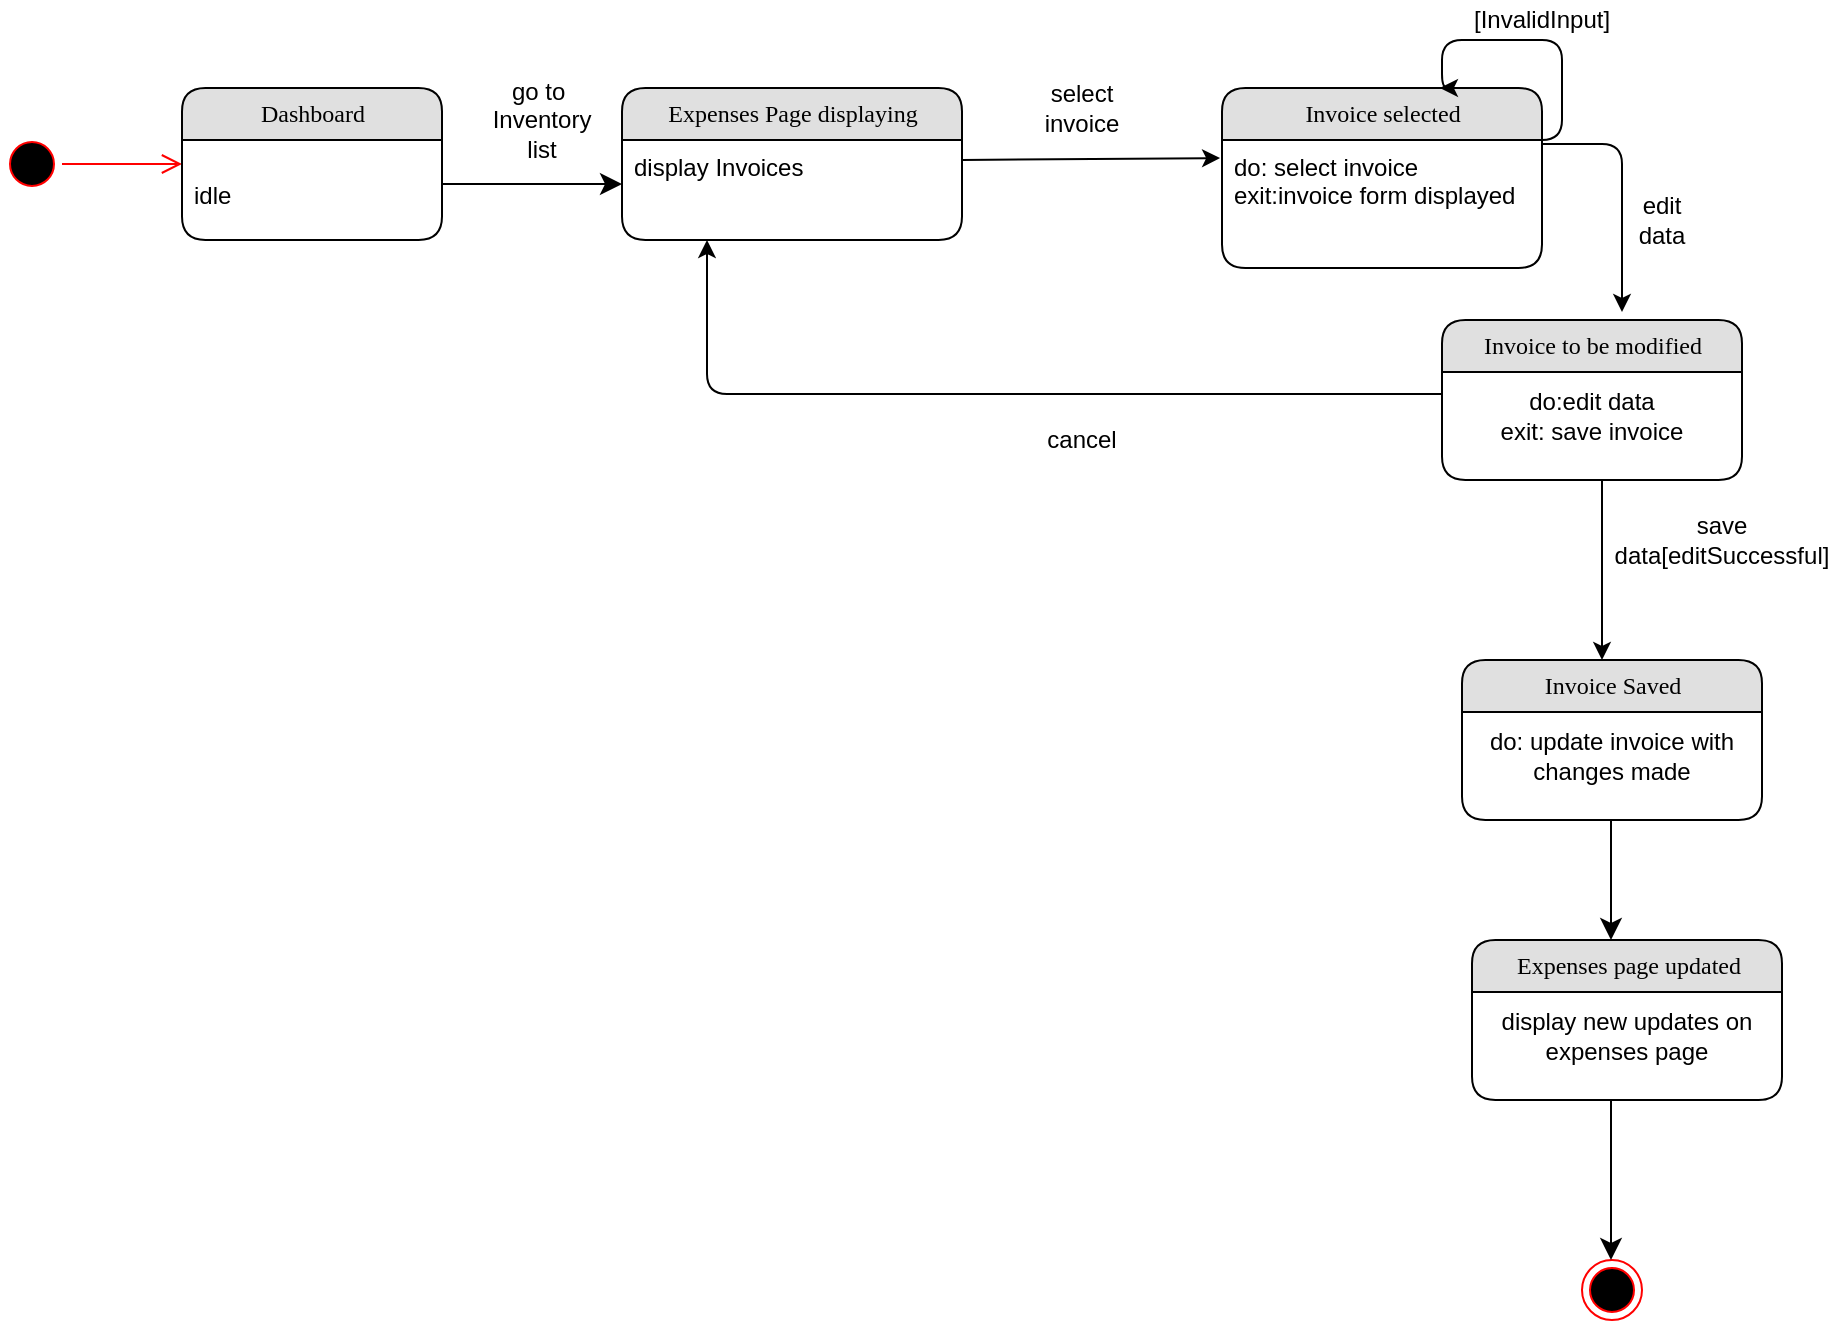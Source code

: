 <mxfile version="13.0.8" type="github">
  <diagram name="Page-1" id="b520641d-4fe3-3701-9064-5fc419738815">
    <mxGraphModel dx="946" dy="597" grid="1" gridSize="10" guides="1" tooltips="1" connect="1" arrows="1" fold="1" page="1" pageScale="1" pageWidth="1100" pageHeight="850" background="#ffffff" math="0" shadow="0">
      <root>
        <mxCell id="0" />
        <mxCell id="1" parent="0" />
        <mxCell id="21ea969265ad0168-36" style="edgeStyle=orthogonalEdgeStyle;html=1;labelBackgroundColor=none;startFill=0;startSize=8;endFill=1;endSize=8;fontFamily=Verdana;fontSize=12;entryX=0;entryY=0.5;entryDx=0;entryDy=0;" parent="1" source="21ea969265ad0168-6" target="BLEFrle1ULVc5vWn8EwS-2" edge="1">
          <mxGeometry relative="1" as="geometry">
            <mxPoint x="390" y="120" as="targetPoint" />
            <Array as="points">
              <mxPoint x="280" y="122" />
              <mxPoint x="280" y="122" />
            </Array>
          </mxGeometry>
        </mxCell>
        <mxCell id="rdV9_6l6kC6E4xn4P61S-1" value="go to&amp;nbsp;&lt;br&gt;Inventory list" style="text;html=1;strokeColor=none;fillColor=none;align=center;verticalAlign=middle;whiteSpace=wrap;rounded=0;" parent="1" vertex="1">
          <mxGeometry x="300" y="80" width="40" height="20" as="geometry" />
        </mxCell>
        <mxCell id="rdV9_6l6kC6E4xn4P61S-27" value="" style="ellipse;html=1;shape=startState;fillColor=#000000;strokeColor=#ff0000;" parent="1" vertex="1">
          <mxGeometry x="50" y="97" width="30" height="30" as="geometry" />
        </mxCell>
        <mxCell id="rdV9_6l6kC6E4xn4P61S-28" value="" style="edgeStyle=orthogonalEdgeStyle;html=1;verticalAlign=bottom;endArrow=open;endSize=8;strokeColor=#ff0000;" parent="1" source="rdV9_6l6kC6E4xn4P61S-27" edge="1">
          <mxGeometry relative="1" as="geometry">
            <mxPoint x="140" y="112" as="targetPoint" />
          </mxGeometry>
        </mxCell>
        <mxCell id="BLEFrle1ULVc5vWn8EwS-14" value="" style="endArrow=classic;html=1;entryX=-0.006;entryY=0.141;entryDx=0;entryDy=0;entryPerimeter=0;" parent="1" target="BLEFrle1ULVc5vWn8EwS-4" edge="1">
          <mxGeometry width="50" height="50" relative="1" as="geometry">
            <mxPoint x="530" y="110" as="sourcePoint" />
            <mxPoint x="648" y="110" as="targetPoint" />
          </mxGeometry>
        </mxCell>
        <mxCell id="BLEFrle1ULVc5vWn8EwS-16" value="select invoice" style="text;html=1;strokeColor=none;fillColor=none;align=center;verticalAlign=middle;whiteSpace=wrap;rounded=0;" parent="1" vertex="1">
          <mxGeometry x="570" y="74" width="40" height="20" as="geometry" />
        </mxCell>
        <mxCell id="_e-Dn9jZGVwWyQQVkrqx-2" value="[InvalidInput]" style="text;html=1;strokeColor=none;fillColor=none;align=center;verticalAlign=middle;whiteSpace=wrap;rounded=0;" parent="1" vertex="1">
          <mxGeometry x="800" y="30" width="40" height="20" as="geometry" />
        </mxCell>
        <mxCell id="BLEFrle1ULVc5vWn8EwS-9" value="" style="endArrow=classic;html=1;" parent="1" edge="1">
          <mxGeometry width="50" height="50" relative="1" as="geometry">
            <mxPoint x="820" y="102" as="sourcePoint" />
            <mxPoint x="860" y="186" as="targetPoint" />
            <Array as="points">
              <mxPoint x="860" y="102" />
            </Array>
          </mxGeometry>
        </mxCell>
        <mxCell id="21ea969265ad0168-6" value="Dashboard" style="swimlane;html=1;fontStyle=0;childLayout=stackLayout;horizontal=1;startSize=26;fillColor=#e0e0e0;horizontalStack=0;resizeParent=1;resizeLast=0;collapsible=1;marginBottom=0;swimlaneFillColor=#ffffff;align=center;rounded=1;shadow=0;comic=0;labelBackgroundColor=none;strokeWidth=1;fontFamily=Verdana;fontSize=12" parent="1" vertex="1">
          <mxGeometry x="140" y="74" width="130" height="76" as="geometry" />
        </mxCell>
        <mxCell id="21ea969265ad0168-8" value="&lt;br&gt;idle" style="text;html=1;strokeColor=none;fillColor=none;spacingLeft=4;spacingRight=4;whiteSpace=wrap;overflow=hidden;rotatable=0;points=[[0,0.5],[1,0.5]];portConstraint=eastwest;" parent="21ea969265ad0168-6" vertex="1">
          <mxGeometry y="26" width="130" height="44" as="geometry" />
        </mxCell>
        <mxCell id="BLEFrle1ULVc5vWn8EwS-1" value="Expenses Page displaying" style="swimlane;html=1;fontStyle=0;childLayout=stackLayout;horizontal=1;startSize=26;fillColor=#e0e0e0;horizontalStack=0;resizeParent=1;resizeLast=0;collapsible=1;marginBottom=0;swimlaneFillColor=#ffffff;align=center;rounded=1;shadow=0;comic=0;labelBackgroundColor=none;strokeWidth=1;fontFamily=Verdana;fontSize=12" parent="1" vertex="1">
          <mxGeometry x="360" y="74" width="170" height="76" as="geometry" />
        </mxCell>
        <mxCell id="BLEFrle1ULVc5vWn8EwS-2" value="display Invoices" style="text;html=1;strokeColor=none;fillColor=none;spacingLeft=4;spacingRight=4;whiteSpace=wrap;overflow=hidden;rotatable=0;points=[[0,0.5],[1,0.5]];portConstraint=eastwest;" parent="BLEFrle1ULVc5vWn8EwS-1" vertex="1">
          <mxGeometry y="26" width="170" height="44" as="geometry" />
        </mxCell>
        <mxCell id="BLEFrle1ULVc5vWn8EwS-3" value="Invoice selected" style="swimlane;html=1;fontStyle=0;childLayout=stackLayout;horizontal=1;startSize=26;fillColor=#e0e0e0;horizontalStack=0;resizeParent=1;resizeLast=0;collapsible=1;marginBottom=0;swimlaneFillColor=#ffffff;align=center;rounded=1;shadow=0;comic=0;labelBackgroundColor=none;strokeWidth=1;fontFamily=Verdana;fontSize=12" parent="1" vertex="1">
          <mxGeometry x="660" y="74" width="160" height="90" as="geometry" />
        </mxCell>
        <mxCell id="BLEFrle1ULVc5vWn8EwS-4" value="do: select invoice&lt;br&gt;exit:invoice form displayed" style="text;html=1;strokeColor=none;fillColor=none;spacingLeft=4;spacingRight=4;whiteSpace=wrap;overflow=hidden;rotatable=0;points=[[0,0.5],[1,0.5]];portConstraint=eastwest;" parent="BLEFrle1ULVc5vWn8EwS-3" vertex="1">
          <mxGeometry y="26" width="160" height="64" as="geometry" />
        </mxCell>
        <mxCell id="Za8N9rrHKWuCIieLVCjy-16" value="" style="ellipse;html=1;shape=endState;fillColor=#000000;strokeColor=#ff0000;" parent="1" vertex="1">
          <mxGeometry x="840" y="660" width="30" height="30" as="geometry" />
        </mxCell>
        <mxCell id="Za8N9rrHKWuCIieLVCjy-19" style="edgeStyle=orthogonalEdgeStyle;html=1;labelBackgroundColor=none;startFill=0;startSize=8;endFill=1;endSize=8;fontFamily=Verdana;fontSize=12;" parent="1" edge="1">
          <mxGeometry relative="1" as="geometry">
            <mxPoint x="854.5" y="500" as="targetPoint" />
            <Array as="points">
              <mxPoint x="854.5" y="410" />
            </Array>
            <mxPoint x="854.5" y="410" as="sourcePoint" />
          </mxGeometry>
        </mxCell>
        <mxCell id="pF-UwBFgkB0Nw0dVT4yW-2" value="" style="edgeStyle=segmentEdgeStyle;endArrow=classic;html=1;entryX=0.681;entryY=0;entryDx=0;entryDy=0;entryPerimeter=0;" parent="1" target="BLEFrle1ULVc5vWn8EwS-3" edge="1">
          <mxGeometry width="50" height="50" relative="1" as="geometry">
            <mxPoint x="810" y="100" as="sourcePoint" />
            <mxPoint x="770" y="50" as="targetPoint" />
            <Array as="points">
              <mxPoint x="830" y="100" />
              <mxPoint x="830" y="50" />
              <mxPoint x="770" y="50" />
            </Array>
          </mxGeometry>
        </mxCell>
        <mxCell id="pF-UwBFgkB0Nw0dVT4yW-3" value="edit data" style="text;html=1;strokeColor=none;fillColor=none;align=center;verticalAlign=middle;whiteSpace=wrap;rounded=0;" parent="1" vertex="1">
          <mxGeometry x="860" y="130" width="40" height="20" as="geometry" />
        </mxCell>
        <mxCell id="pF-UwBFgkB0Nw0dVT4yW-4" value="" style="endArrow=classic;html=1;" parent="1" edge="1">
          <mxGeometry width="50" height="50" relative="1" as="geometry">
            <mxPoint x="850" y="270" as="sourcePoint" />
            <mxPoint x="850" y="360" as="targetPoint" />
          </mxGeometry>
        </mxCell>
        <mxCell id="pF-UwBFgkB0Nw0dVT4yW-10" style="edgeStyle=orthogonalEdgeStyle;html=1;labelBackgroundColor=none;startFill=0;startSize=8;endFill=1;endSize=8;fontFamily=Verdana;fontSize=12;" parent="1" edge="1">
          <mxGeometry relative="1" as="geometry">
            <mxPoint x="854.5" y="660" as="targetPoint" />
            <Array as="points">
              <mxPoint x="854.5" y="570" />
            </Array>
            <mxPoint x="854.5" y="610" as="sourcePoint" />
          </mxGeometry>
        </mxCell>
        <mxCell id="Za8N9rrHKWuCIieLVCjy-8" value="Invoice to be modified" style="swimlane;html=1;fontStyle=0;childLayout=stackLayout;horizontal=1;startSize=26;fillColor=#e0e0e0;horizontalStack=0;resizeParent=1;resizeLast=0;collapsible=1;marginBottom=0;swimlaneFillColor=#ffffff;align=center;rounded=1;shadow=0;comic=0;labelBackgroundColor=none;strokeWidth=1;fontFamily=Verdana;fontSize=12" parent="1" vertex="1">
          <mxGeometry x="770" y="190" width="150" height="80" as="geometry" />
        </mxCell>
        <mxCell id="Za8N9rrHKWuCIieLVCjy-9" value="do:edit data&lt;br&gt;exit: save invoice" style="text;html=1;strokeColor=none;fillColor=none;align=center;verticalAlign=middle;whiteSpace=wrap;rounded=0;" parent="Za8N9rrHKWuCIieLVCjy-8" vertex="1">
          <mxGeometry y="26" width="150" height="44" as="geometry" />
        </mxCell>
        <mxCell id="D7gzjmoJwAs0fPTZm3NS-1" value="save data[editSuccessful]" style="text;html=1;strokeColor=none;fillColor=none;align=center;verticalAlign=middle;whiteSpace=wrap;rounded=0;" parent="1" vertex="1">
          <mxGeometry x="890" y="290" width="40" height="20" as="geometry" />
        </mxCell>
        <mxCell id="D7gzjmoJwAs0fPTZm3NS-4" value="cancel" style="text;html=1;strokeColor=none;fillColor=none;align=center;verticalAlign=middle;whiteSpace=wrap;rounded=0;" parent="1" vertex="1">
          <mxGeometry x="570" y="240" width="40" height="20" as="geometry" />
        </mxCell>
        <mxCell id="pF-UwBFgkB0Nw0dVT4yW-5" value="Invoice Saved" style="swimlane;html=1;fontStyle=0;childLayout=stackLayout;horizontal=1;startSize=26;fillColor=#e0e0e0;horizontalStack=0;resizeParent=1;resizeLast=0;collapsible=1;marginBottom=0;swimlaneFillColor=#ffffff;align=center;rounded=1;shadow=0;comic=0;labelBackgroundColor=none;strokeWidth=1;fontFamily=Verdana;fontSize=12" parent="1" vertex="1">
          <mxGeometry x="780" y="360" width="150" height="80" as="geometry" />
        </mxCell>
        <mxCell id="pF-UwBFgkB0Nw0dVT4yW-6" value="do: update invoice with changes made" style="text;html=1;strokeColor=none;fillColor=none;align=center;verticalAlign=middle;whiteSpace=wrap;rounded=0;" parent="pF-UwBFgkB0Nw0dVT4yW-5" vertex="1">
          <mxGeometry y="26" width="150" height="44" as="geometry" />
        </mxCell>
        <mxCell id="pF-UwBFgkB0Nw0dVT4yW-8" value="Expenses page updated" style="swimlane;html=1;fontStyle=0;childLayout=stackLayout;horizontal=1;startSize=26;fillColor=#e0e0e0;horizontalStack=0;resizeParent=1;resizeLast=0;collapsible=1;marginBottom=0;swimlaneFillColor=#ffffff;align=center;rounded=1;shadow=0;comic=0;labelBackgroundColor=none;strokeWidth=1;fontFamily=Verdana;fontSize=12" parent="1" vertex="1">
          <mxGeometry x="785" y="500" width="155" height="80" as="geometry" />
        </mxCell>
        <mxCell id="pF-UwBFgkB0Nw0dVT4yW-9" value="display new updates on&lt;br&gt;expenses page" style="text;html=1;strokeColor=none;fillColor=none;align=center;verticalAlign=middle;whiteSpace=wrap;rounded=0;" parent="pF-UwBFgkB0Nw0dVT4yW-8" vertex="1">
          <mxGeometry y="26" width="155" height="44" as="geometry" />
        </mxCell>
        <mxCell id="D7gzjmoJwAs0fPTZm3NS-12" value="" style="edgeStyle=segmentEdgeStyle;endArrow=classic;html=1;entryX=0.25;entryY=1;entryDx=0;entryDy=0;exitX=0;exitY=0.25;exitDx=0;exitDy=0;" parent="1" source="Za8N9rrHKWuCIieLVCjy-9" target="BLEFrle1ULVc5vWn8EwS-1" edge="1">
          <mxGeometry width="50" height="50" relative="1" as="geometry">
            <mxPoint x="550" y="340" as="sourcePoint" />
            <mxPoint x="400" y="210" as="targetPoint" />
            <Array as="points">
              <mxPoint x="403" y="227" />
            </Array>
          </mxGeometry>
        </mxCell>
      </root>
    </mxGraphModel>
  </diagram>
</mxfile>
